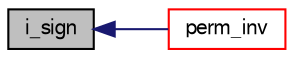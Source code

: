 digraph "i_sign"
{
  bgcolor="transparent";
  edge [fontname="FreeSans",fontsize="10",labelfontname="FreeSans",labelfontsize="10"];
  node [fontname="FreeSans",fontsize="10",shape=record];
  rankdir="LR";
  Node393 [label="i_sign",height=0.2,width=0.4,color="black", fillcolor="grey75", style="filled", fontcolor="black"];
  Node393 -> Node394 [dir="back",color="midnightblue",fontsize="10",style="solid",fontname="FreeSans"];
  Node394 [label="perm_inv",height=0.2,width=0.4,color="red",URL="$a08249.html#a806c769e1274d27767caa6125ced8729"];
}
